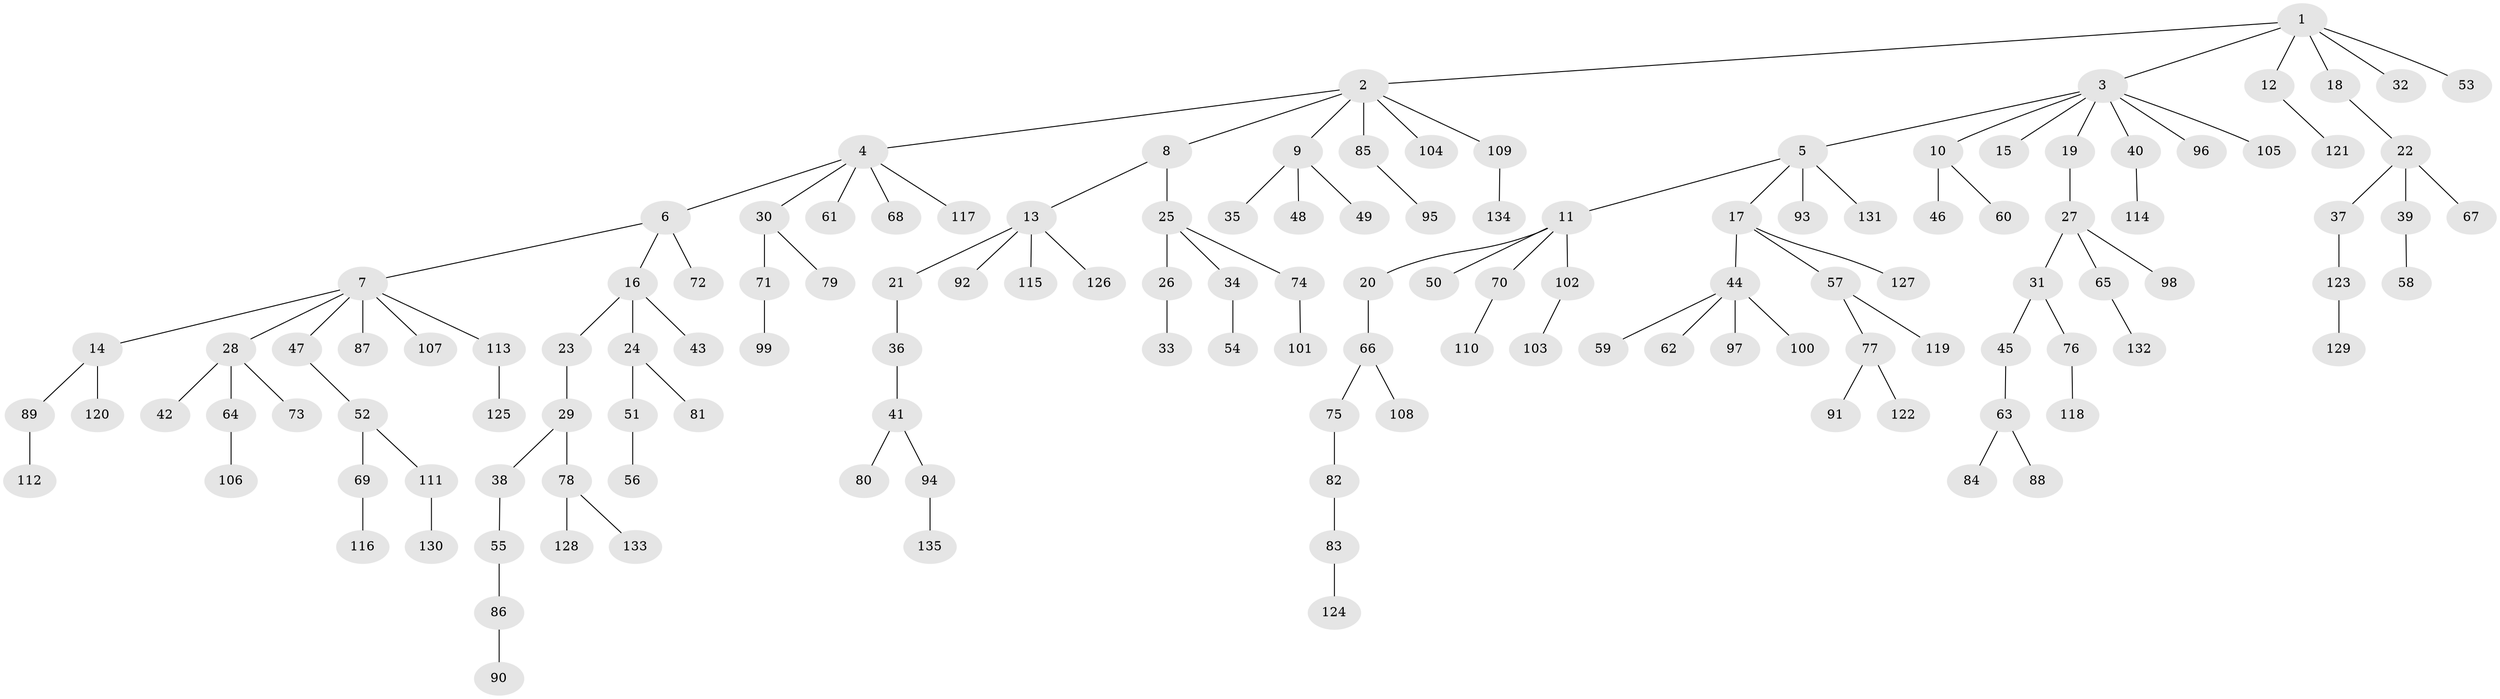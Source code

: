// Generated by graph-tools (version 1.1) at 2025/53/03/09/25 04:53:09]
// undirected, 135 vertices, 134 edges
graph export_dot {
graph [start="1"]
  node [color=gray90,style=filled];
  1;
  2;
  3;
  4;
  5;
  6;
  7;
  8;
  9;
  10;
  11;
  12;
  13;
  14;
  15;
  16;
  17;
  18;
  19;
  20;
  21;
  22;
  23;
  24;
  25;
  26;
  27;
  28;
  29;
  30;
  31;
  32;
  33;
  34;
  35;
  36;
  37;
  38;
  39;
  40;
  41;
  42;
  43;
  44;
  45;
  46;
  47;
  48;
  49;
  50;
  51;
  52;
  53;
  54;
  55;
  56;
  57;
  58;
  59;
  60;
  61;
  62;
  63;
  64;
  65;
  66;
  67;
  68;
  69;
  70;
  71;
  72;
  73;
  74;
  75;
  76;
  77;
  78;
  79;
  80;
  81;
  82;
  83;
  84;
  85;
  86;
  87;
  88;
  89;
  90;
  91;
  92;
  93;
  94;
  95;
  96;
  97;
  98;
  99;
  100;
  101;
  102;
  103;
  104;
  105;
  106;
  107;
  108;
  109;
  110;
  111;
  112;
  113;
  114;
  115;
  116;
  117;
  118;
  119;
  120;
  121;
  122;
  123;
  124;
  125;
  126;
  127;
  128;
  129;
  130;
  131;
  132;
  133;
  134;
  135;
  1 -- 2;
  1 -- 3;
  1 -- 12;
  1 -- 18;
  1 -- 32;
  1 -- 53;
  2 -- 4;
  2 -- 8;
  2 -- 9;
  2 -- 85;
  2 -- 104;
  2 -- 109;
  3 -- 5;
  3 -- 10;
  3 -- 15;
  3 -- 19;
  3 -- 40;
  3 -- 96;
  3 -- 105;
  4 -- 6;
  4 -- 30;
  4 -- 61;
  4 -- 68;
  4 -- 117;
  5 -- 11;
  5 -- 17;
  5 -- 93;
  5 -- 131;
  6 -- 7;
  6 -- 16;
  6 -- 72;
  7 -- 14;
  7 -- 28;
  7 -- 47;
  7 -- 87;
  7 -- 107;
  7 -- 113;
  8 -- 13;
  8 -- 25;
  9 -- 35;
  9 -- 48;
  9 -- 49;
  10 -- 46;
  10 -- 60;
  11 -- 20;
  11 -- 50;
  11 -- 70;
  11 -- 102;
  12 -- 121;
  13 -- 21;
  13 -- 92;
  13 -- 115;
  13 -- 126;
  14 -- 89;
  14 -- 120;
  16 -- 23;
  16 -- 24;
  16 -- 43;
  17 -- 44;
  17 -- 57;
  17 -- 127;
  18 -- 22;
  19 -- 27;
  20 -- 66;
  21 -- 36;
  22 -- 37;
  22 -- 39;
  22 -- 67;
  23 -- 29;
  24 -- 51;
  24 -- 81;
  25 -- 26;
  25 -- 34;
  25 -- 74;
  26 -- 33;
  27 -- 31;
  27 -- 65;
  27 -- 98;
  28 -- 42;
  28 -- 64;
  28 -- 73;
  29 -- 38;
  29 -- 78;
  30 -- 71;
  30 -- 79;
  31 -- 45;
  31 -- 76;
  34 -- 54;
  36 -- 41;
  37 -- 123;
  38 -- 55;
  39 -- 58;
  40 -- 114;
  41 -- 80;
  41 -- 94;
  44 -- 59;
  44 -- 62;
  44 -- 97;
  44 -- 100;
  45 -- 63;
  47 -- 52;
  51 -- 56;
  52 -- 69;
  52 -- 111;
  55 -- 86;
  57 -- 77;
  57 -- 119;
  63 -- 84;
  63 -- 88;
  64 -- 106;
  65 -- 132;
  66 -- 75;
  66 -- 108;
  69 -- 116;
  70 -- 110;
  71 -- 99;
  74 -- 101;
  75 -- 82;
  76 -- 118;
  77 -- 91;
  77 -- 122;
  78 -- 128;
  78 -- 133;
  82 -- 83;
  83 -- 124;
  85 -- 95;
  86 -- 90;
  89 -- 112;
  94 -- 135;
  102 -- 103;
  109 -- 134;
  111 -- 130;
  113 -- 125;
  123 -- 129;
}
